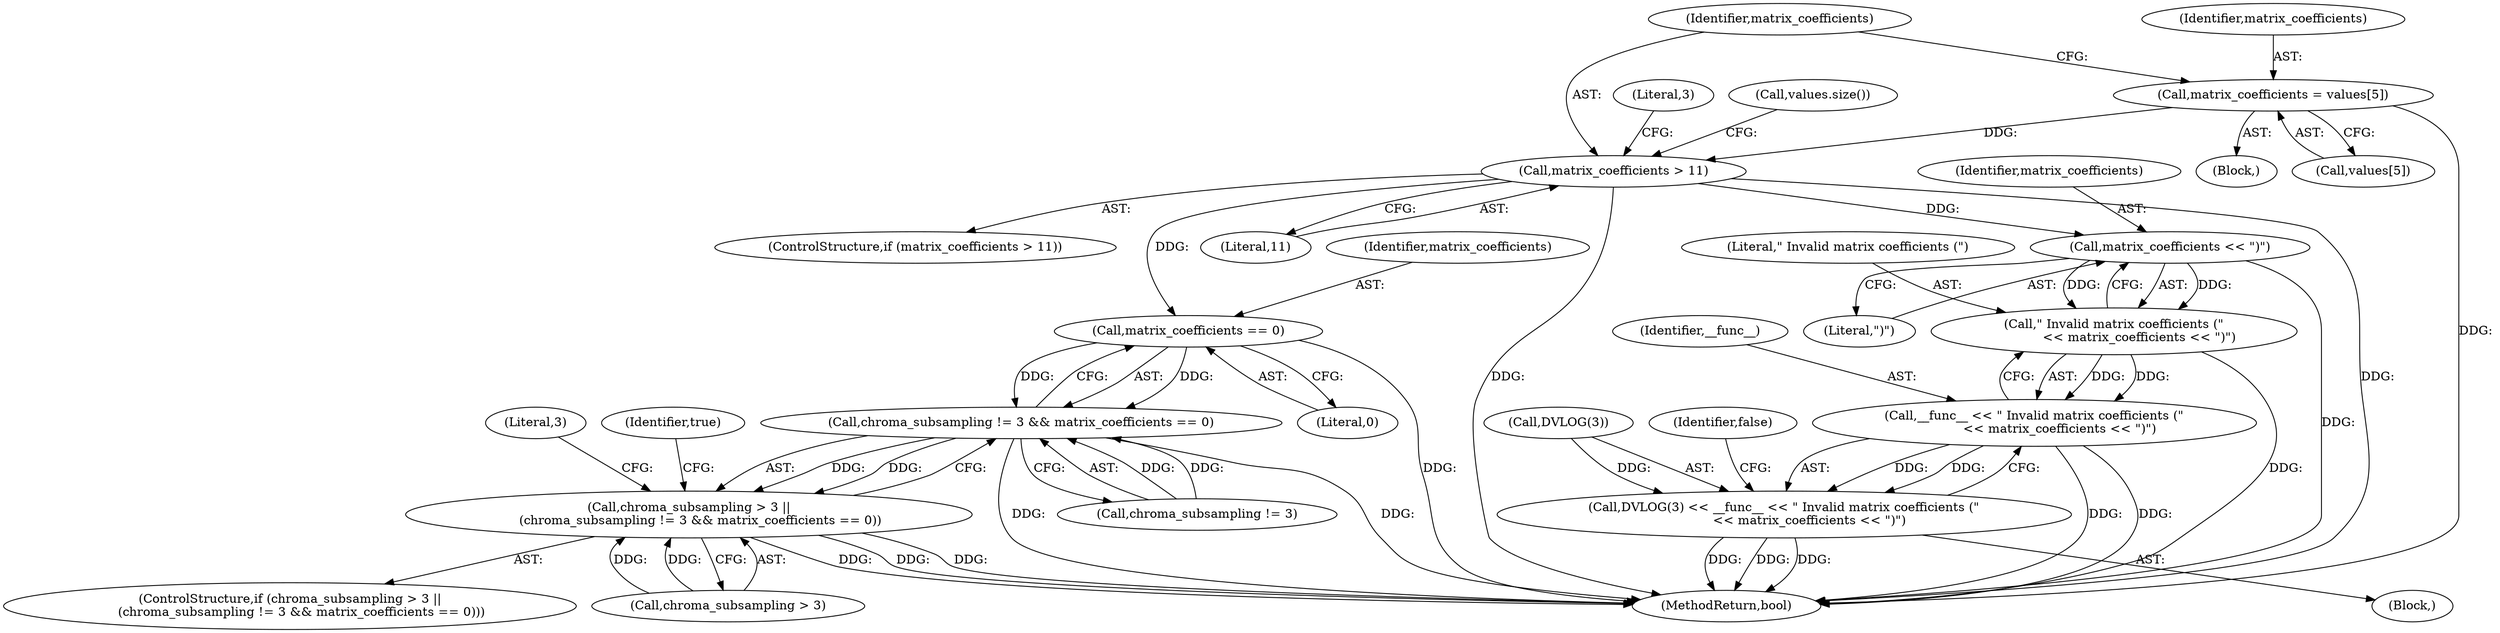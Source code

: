 digraph "0_Chrome_2fb4f2c9c461551d43fdfa28ef4c960da81a47dd_6@array" {
"1000410" [label="(Call,matrix_coefficients = values[5])"];
"1000416" [label="(Call,matrix_coefficients > 11)"];
"1000427" [label="(Call,matrix_coefficients << \")\")"];
"1000425" [label="(Call,\" Invalid matrix coefficients (\"\n             << matrix_coefficients << \")\")"];
"1000423" [label="(Call,__func__ << \" Invalid matrix coefficients (\"\n             << matrix_coefficients << \")\")"];
"1000420" [label="(Call,DVLOG(3) << __func__ << \" Invalid matrix coefficients (\"\n             << matrix_coefficients << \")\")"];
"1000482" [label="(Call,matrix_coefficients == 0)"];
"1000478" [label="(Call,chroma_subsampling != 3 && matrix_coefficients == 0)"];
"1000474" [label="(Call,chroma_subsampling > 3 ||\n      (chroma_subsampling != 3 && matrix_coefficients == 0))"];
"1000422" [label="(Literal,3)"];
"1000419" [label="(Block,)"];
"1000421" [label="(Call,DVLOG(3))"];
"1000478" [label="(Call,chroma_subsampling != 3 && matrix_coefficients == 0)"];
"1000482" [label="(Call,matrix_coefficients == 0)"];
"1000500" [label="(MethodReturn,bool)"];
"1000483" [label="(Identifier,matrix_coefficients)"];
"1000412" [label="(Call,values[5])"];
"1000474" [label="(Call,chroma_subsampling > 3 ||\n      (chroma_subsampling != 3 && matrix_coefficients == 0))"];
"1000479" [label="(Call,chroma_subsampling != 3)"];
"1000415" [label="(ControlStructure,if (matrix_coefficients > 11))"];
"1000410" [label="(Call,matrix_coefficients = values[5])"];
"1000105" [label="(Block,)"];
"1000431" [label="(Identifier,false)"];
"1000424" [label="(Identifier,__func__)"];
"1000417" [label="(Identifier,matrix_coefficients)"];
"1000418" [label="(Literal,11)"];
"1000499" [label="(Identifier,true)"];
"1000429" [label="(Literal,\")\")"];
"1000484" [label="(Literal,0)"];
"1000416" [label="(Call,matrix_coefficients > 11)"];
"1000426" [label="(Literal,\" Invalid matrix coefficients (\")"];
"1000473" [label="(ControlStructure,if (chroma_subsampling > 3 ||\n      (chroma_subsampling != 3 && matrix_coefficients == 0)))"];
"1000428" [label="(Identifier,matrix_coefficients)"];
"1000434" [label="(Call,values.size())"];
"1000475" [label="(Call,chroma_subsampling > 3)"];
"1000420" [label="(Call,DVLOG(3) << __func__ << \" Invalid matrix coefficients (\"\n             << matrix_coefficients << \")\")"];
"1000427" [label="(Call,matrix_coefficients << \")\")"];
"1000425" [label="(Call,\" Invalid matrix coefficients (\"\n             << matrix_coefficients << \")\")"];
"1000423" [label="(Call,__func__ << \" Invalid matrix coefficients (\"\n             << matrix_coefficients << \")\")"];
"1000411" [label="(Identifier,matrix_coefficients)"];
"1000488" [label="(Literal,3)"];
"1000410" -> "1000105"  [label="AST: "];
"1000410" -> "1000412"  [label="CFG: "];
"1000411" -> "1000410"  [label="AST: "];
"1000412" -> "1000410"  [label="AST: "];
"1000417" -> "1000410"  [label="CFG: "];
"1000410" -> "1000500"  [label="DDG: "];
"1000410" -> "1000416"  [label="DDG: "];
"1000416" -> "1000415"  [label="AST: "];
"1000416" -> "1000418"  [label="CFG: "];
"1000417" -> "1000416"  [label="AST: "];
"1000418" -> "1000416"  [label="AST: "];
"1000422" -> "1000416"  [label="CFG: "];
"1000434" -> "1000416"  [label="CFG: "];
"1000416" -> "1000500"  [label="DDG: "];
"1000416" -> "1000500"  [label="DDG: "];
"1000416" -> "1000427"  [label="DDG: "];
"1000416" -> "1000482"  [label="DDG: "];
"1000427" -> "1000425"  [label="AST: "];
"1000427" -> "1000429"  [label="CFG: "];
"1000428" -> "1000427"  [label="AST: "];
"1000429" -> "1000427"  [label="AST: "];
"1000425" -> "1000427"  [label="CFG: "];
"1000427" -> "1000500"  [label="DDG: "];
"1000427" -> "1000425"  [label="DDG: "];
"1000427" -> "1000425"  [label="DDG: "];
"1000425" -> "1000423"  [label="AST: "];
"1000426" -> "1000425"  [label="AST: "];
"1000423" -> "1000425"  [label="CFG: "];
"1000425" -> "1000500"  [label="DDG: "];
"1000425" -> "1000423"  [label="DDG: "];
"1000425" -> "1000423"  [label="DDG: "];
"1000423" -> "1000420"  [label="AST: "];
"1000424" -> "1000423"  [label="AST: "];
"1000420" -> "1000423"  [label="CFG: "];
"1000423" -> "1000500"  [label="DDG: "];
"1000423" -> "1000500"  [label="DDG: "];
"1000423" -> "1000420"  [label="DDG: "];
"1000423" -> "1000420"  [label="DDG: "];
"1000420" -> "1000419"  [label="AST: "];
"1000421" -> "1000420"  [label="AST: "];
"1000431" -> "1000420"  [label="CFG: "];
"1000420" -> "1000500"  [label="DDG: "];
"1000420" -> "1000500"  [label="DDG: "];
"1000420" -> "1000500"  [label="DDG: "];
"1000421" -> "1000420"  [label="DDG: "];
"1000482" -> "1000478"  [label="AST: "];
"1000482" -> "1000484"  [label="CFG: "];
"1000483" -> "1000482"  [label="AST: "];
"1000484" -> "1000482"  [label="AST: "];
"1000478" -> "1000482"  [label="CFG: "];
"1000482" -> "1000500"  [label="DDG: "];
"1000482" -> "1000478"  [label="DDG: "];
"1000482" -> "1000478"  [label="DDG: "];
"1000478" -> "1000474"  [label="AST: "];
"1000478" -> "1000479"  [label="CFG: "];
"1000479" -> "1000478"  [label="AST: "];
"1000474" -> "1000478"  [label="CFG: "];
"1000478" -> "1000500"  [label="DDG: "];
"1000478" -> "1000500"  [label="DDG: "];
"1000478" -> "1000474"  [label="DDG: "];
"1000478" -> "1000474"  [label="DDG: "];
"1000479" -> "1000478"  [label="DDG: "];
"1000479" -> "1000478"  [label="DDG: "];
"1000474" -> "1000473"  [label="AST: "];
"1000474" -> "1000475"  [label="CFG: "];
"1000475" -> "1000474"  [label="AST: "];
"1000488" -> "1000474"  [label="CFG: "];
"1000499" -> "1000474"  [label="CFG: "];
"1000474" -> "1000500"  [label="DDG: "];
"1000474" -> "1000500"  [label="DDG: "];
"1000474" -> "1000500"  [label="DDG: "];
"1000475" -> "1000474"  [label="DDG: "];
"1000475" -> "1000474"  [label="DDG: "];
}
